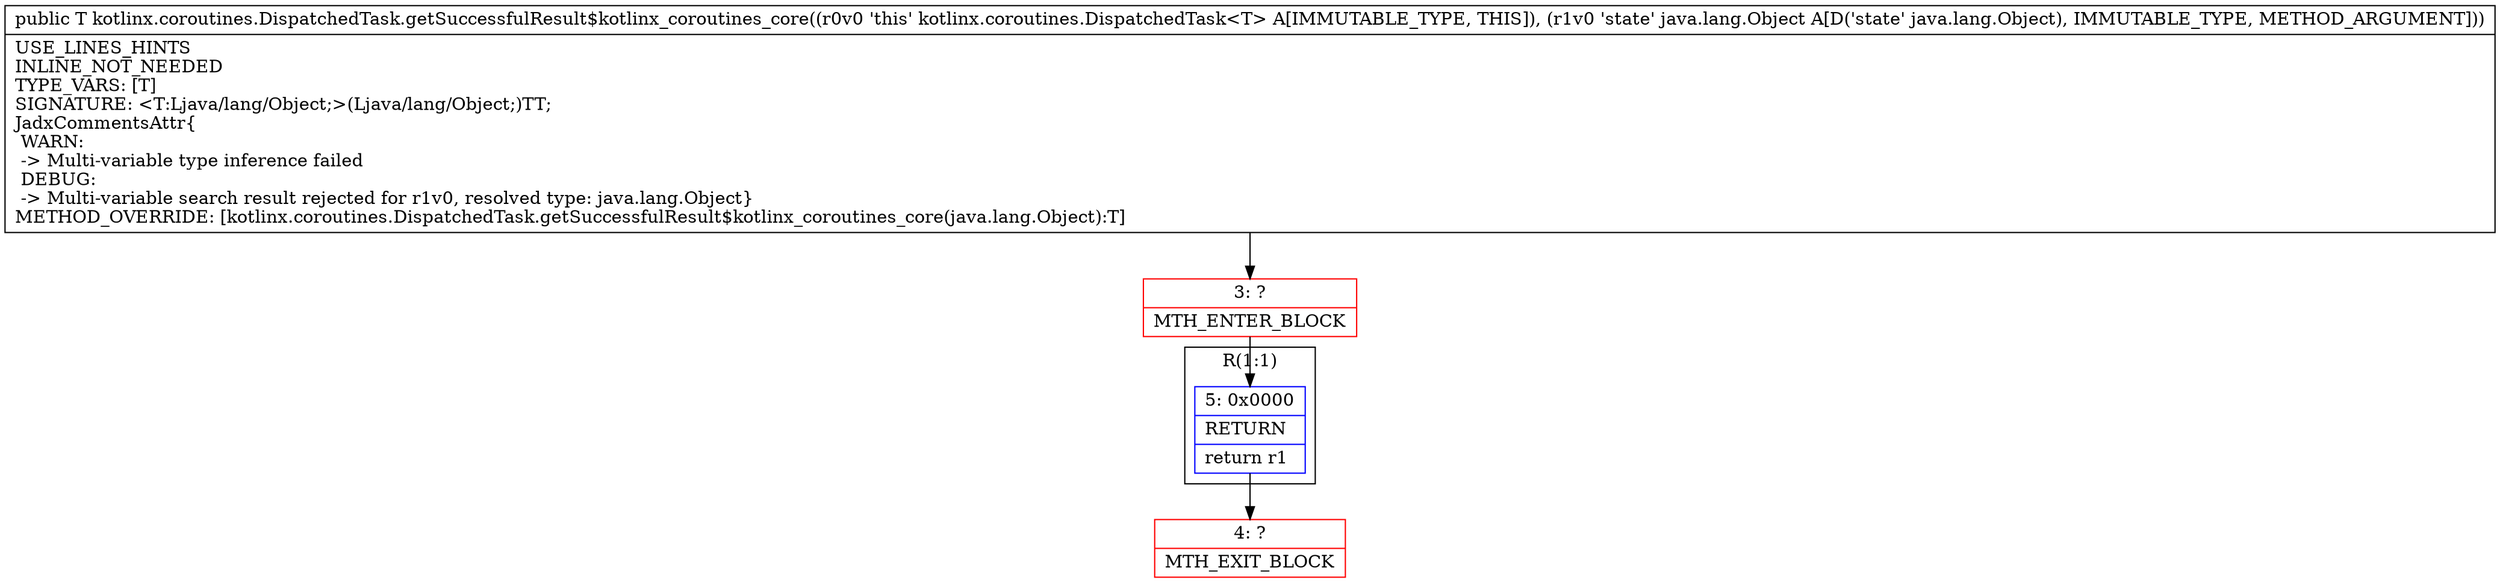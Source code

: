 digraph "CFG forkotlinx.coroutines.DispatchedTask.getSuccessfulResult$kotlinx_coroutines_core(Ljava\/lang\/Object;)Ljava\/lang\/Object;" {
subgraph cluster_Region_1007551685 {
label = "R(1:1)";
node [shape=record,color=blue];
Node_5 [shape=record,label="{5\:\ 0x0000|RETURN\l|return r1\l}"];
}
Node_3 [shape=record,color=red,label="{3\:\ ?|MTH_ENTER_BLOCK\l}"];
Node_4 [shape=record,color=red,label="{4\:\ ?|MTH_EXIT_BLOCK\l}"];
MethodNode[shape=record,label="{public T kotlinx.coroutines.DispatchedTask.getSuccessfulResult$kotlinx_coroutines_core((r0v0 'this' kotlinx.coroutines.DispatchedTask\<T\> A[IMMUTABLE_TYPE, THIS]), (r1v0 'state' java.lang.Object A[D('state' java.lang.Object), IMMUTABLE_TYPE, METHOD_ARGUMENT]))  | USE_LINES_HINTS\lINLINE_NOT_NEEDED\lTYPE_VARS: [T]\lSIGNATURE: \<T:Ljava\/lang\/Object;\>(Ljava\/lang\/Object;)TT;\lJadxCommentsAttr\{\l WARN: \l \-\> Multi\-variable type inference failed\l DEBUG: \l \-\> Multi\-variable search result rejected for r1v0, resolved type: java.lang.Object\}\lMETHOD_OVERRIDE: [kotlinx.coroutines.DispatchedTask.getSuccessfulResult$kotlinx_coroutines_core(java.lang.Object):T]\l}"];
MethodNode -> Node_3;Node_5 -> Node_4;
Node_3 -> Node_5;
}

